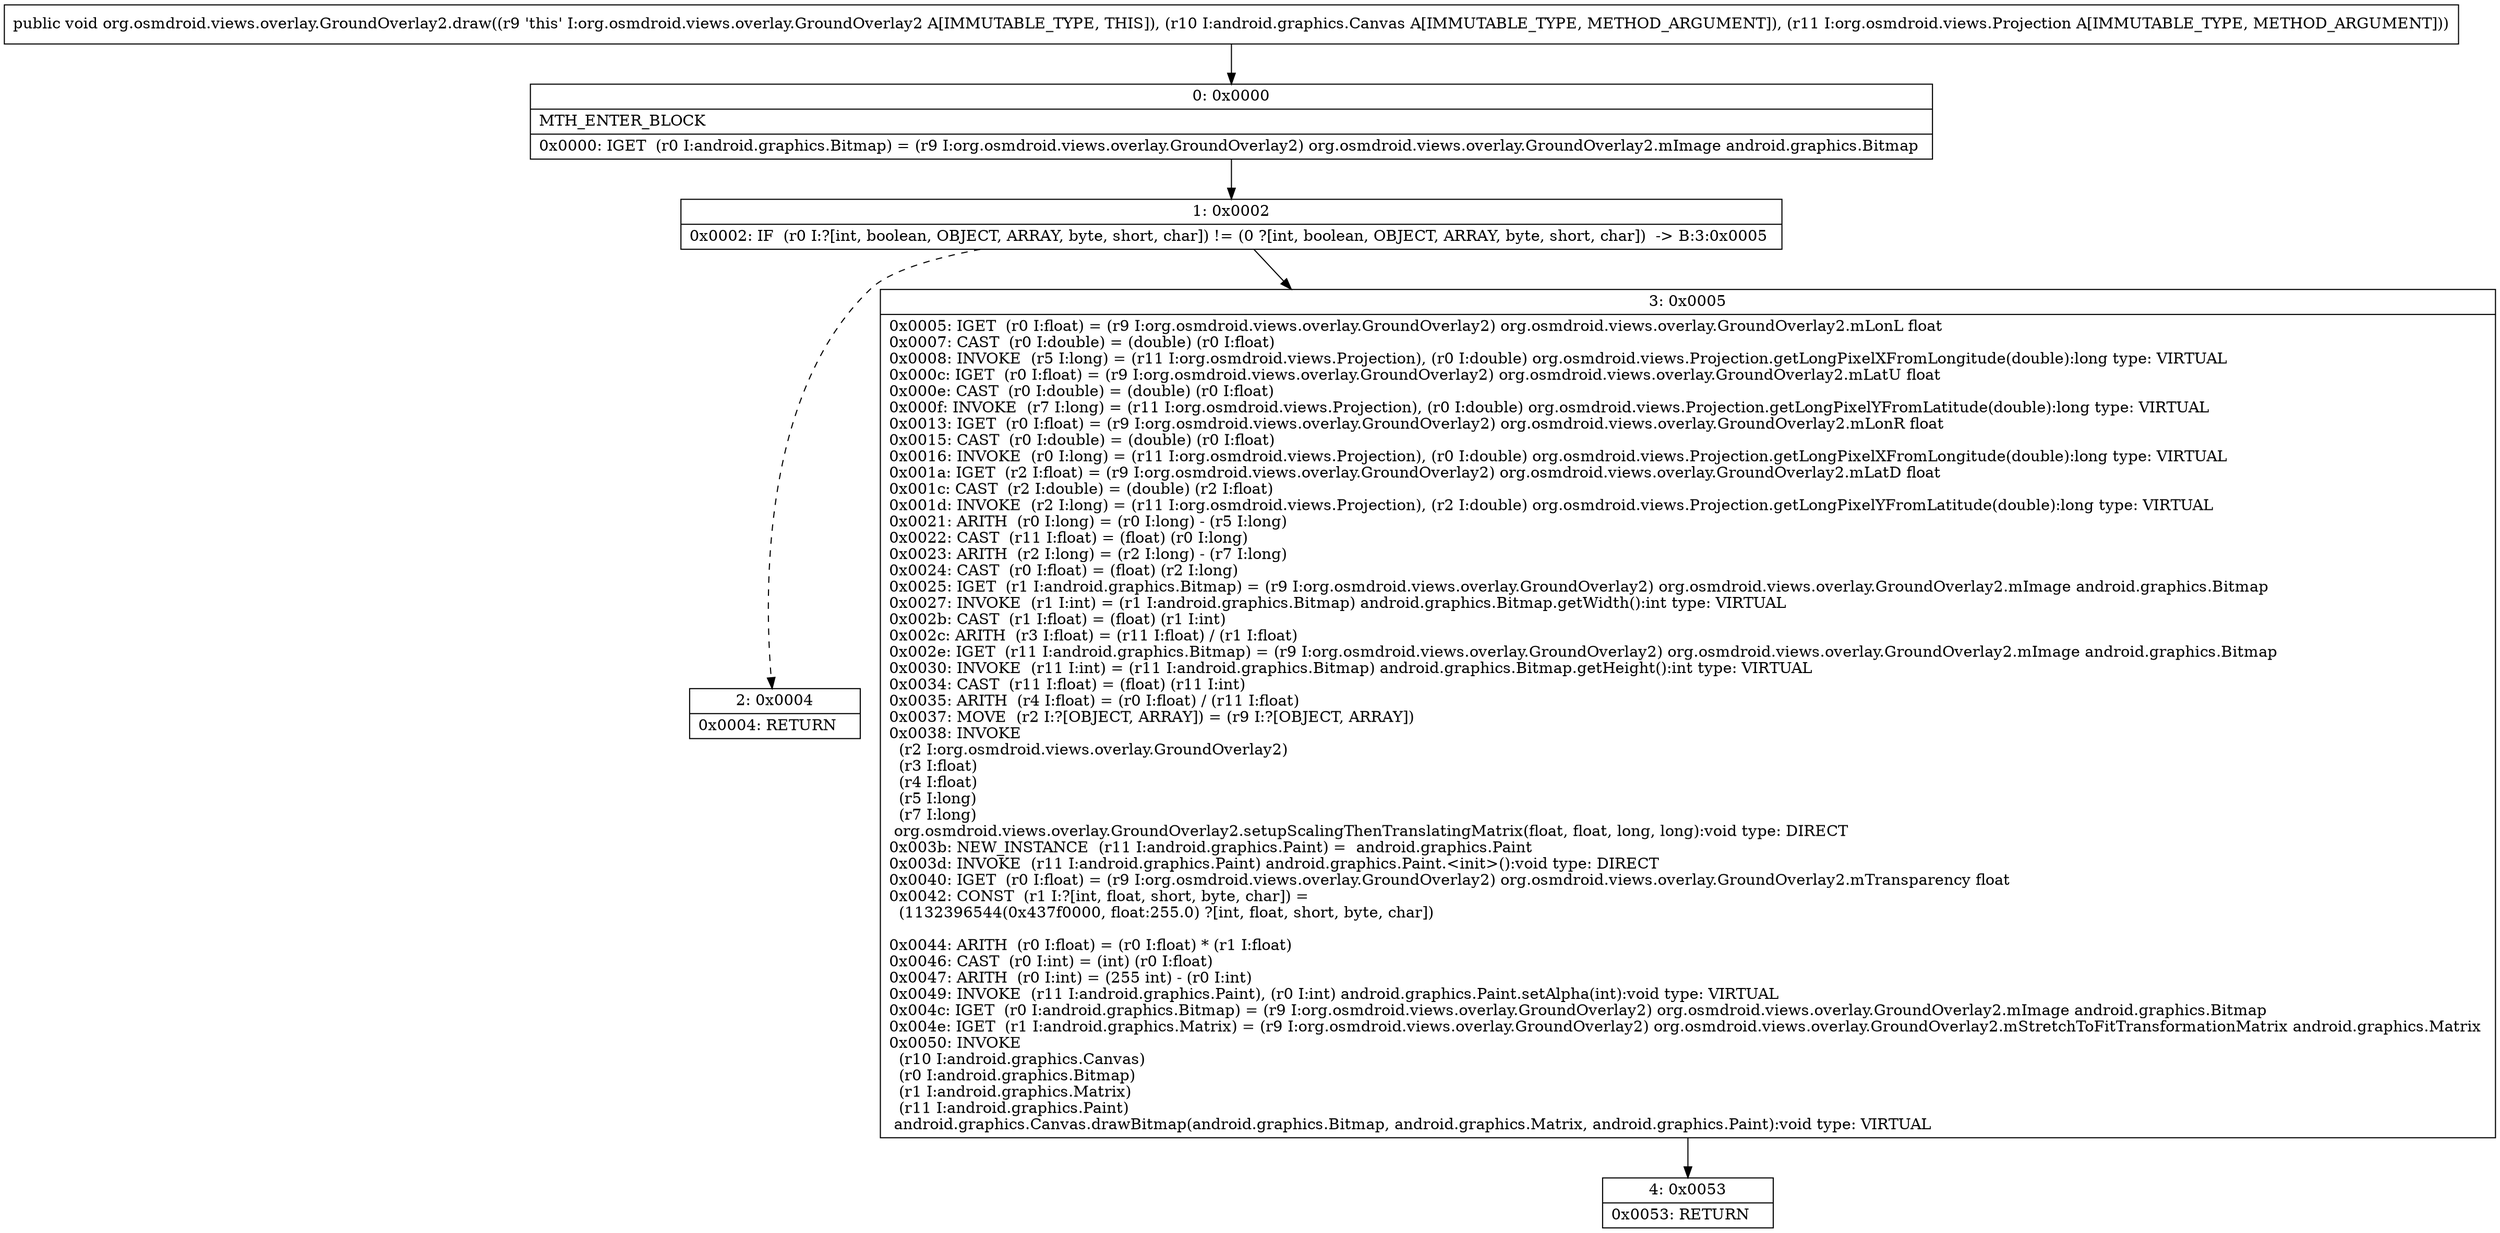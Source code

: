 digraph "CFG fororg.osmdroid.views.overlay.GroundOverlay2.draw(Landroid\/graphics\/Canvas;Lorg\/osmdroid\/views\/Projection;)V" {
Node_0 [shape=record,label="{0\:\ 0x0000|MTH_ENTER_BLOCK\l|0x0000: IGET  (r0 I:android.graphics.Bitmap) = (r9 I:org.osmdroid.views.overlay.GroundOverlay2) org.osmdroid.views.overlay.GroundOverlay2.mImage android.graphics.Bitmap \l}"];
Node_1 [shape=record,label="{1\:\ 0x0002|0x0002: IF  (r0 I:?[int, boolean, OBJECT, ARRAY, byte, short, char]) != (0 ?[int, boolean, OBJECT, ARRAY, byte, short, char])  \-\> B:3:0x0005 \l}"];
Node_2 [shape=record,label="{2\:\ 0x0004|0x0004: RETURN   \l}"];
Node_3 [shape=record,label="{3\:\ 0x0005|0x0005: IGET  (r0 I:float) = (r9 I:org.osmdroid.views.overlay.GroundOverlay2) org.osmdroid.views.overlay.GroundOverlay2.mLonL float \l0x0007: CAST  (r0 I:double) = (double) (r0 I:float) \l0x0008: INVOKE  (r5 I:long) = (r11 I:org.osmdroid.views.Projection), (r0 I:double) org.osmdroid.views.Projection.getLongPixelXFromLongitude(double):long type: VIRTUAL \l0x000c: IGET  (r0 I:float) = (r9 I:org.osmdroid.views.overlay.GroundOverlay2) org.osmdroid.views.overlay.GroundOverlay2.mLatU float \l0x000e: CAST  (r0 I:double) = (double) (r0 I:float) \l0x000f: INVOKE  (r7 I:long) = (r11 I:org.osmdroid.views.Projection), (r0 I:double) org.osmdroid.views.Projection.getLongPixelYFromLatitude(double):long type: VIRTUAL \l0x0013: IGET  (r0 I:float) = (r9 I:org.osmdroid.views.overlay.GroundOverlay2) org.osmdroid.views.overlay.GroundOverlay2.mLonR float \l0x0015: CAST  (r0 I:double) = (double) (r0 I:float) \l0x0016: INVOKE  (r0 I:long) = (r11 I:org.osmdroid.views.Projection), (r0 I:double) org.osmdroid.views.Projection.getLongPixelXFromLongitude(double):long type: VIRTUAL \l0x001a: IGET  (r2 I:float) = (r9 I:org.osmdroid.views.overlay.GroundOverlay2) org.osmdroid.views.overlay.GroundOverlay2.mLatD float \l0x001c: CAST  (r2 I:double) = (double) (r2 I:float) \l0x001d: INVOKE  (r2 I:long) = (r11 I:org.osmdroid.views.Projection), (r2 I:double) org.osmdroid.views.Projection.getLongPixelYFromLatitude(double):long type: VIRTUAL \l0x0021: ARITH  (r0 I:long) = (r0 I:long) \- (r5 I:long) \l0x0022: CAST  (r11 I:float) = (float) (r0 I:long) \l0x0023: ARITH  (r2 I:long) = (r2 I:long) \- (r7 I:long) \l0x0024: CAST  (r0 I:float) = (float) (r2 I:long) \l0x0025: IGET  (r1 I:android.graphics.Bitmap) = (r9 I:org.osmdroid.views.overlay.GroundOverlay2) org.osmdroid.views.overlay.GroundOverlay2.mImage android.graphics.Bitmap \l0x0027: INVOKE  (r1 I:int) = (r1 I:android.graphics.Bitmap) android.graphics.Bitmap.getWidth():int type: VIRTUAL \l0x002b: CAST  (r1 I:float) = (float) (r1 I:int) \l0x002c: ARITH  (r3 I:float) = (r11 I:float) \/ (r1 I:float) \l0x002e: IGET  (r11 I:android.graphics.Bitmap) = (r9 I:org.osmdroid.views.overlay.GroundOverlay2) org.osmdroid.views.overlay.GroundOverlay2.mImage android.graphics.Bitmap \l0x0030: INVOKE  (r11 I:int) = (r11 I:android.graphics.Bitmap) android.graphics.Bitmap.getHeight():int type: VIRTUAL \l0x0034: CAST  (r11 I:float) = (float) (r11 I:int) \l0x0035: ARITH  (r4 I:float) = (r0 I:float) \/ (r11 I:float) \l0x0037: MOVE  (r2 I:?[OBJECT, ARRAY]) = (r9 I:?[OBJECT, ARRAY]) \l0x0038: INVOKE  \l  (r2 I:org.osmdroid.views.overlay.GroundOverlay2)\l  (r3 I:float)\l  (r4 I:float)\l  (r5 I:long)\l  (r7 I:long)\l org.osmdroid.views.overlay.GroundOverlay2.setupScalingThenTranslatingMatrix(float, float, long, long):void type: DIRECT \l0x003b: NEW_INSTANCE  (r11 I:android.graphics.Paint) =  android.graphics.Paint \l0x003d: INVOKE  (r11 I:android.graphics.Paint) android.graphics.Paint.\<init\>():void type: DIRECT \l0x0040: IGET  (r0 I:float) = (r9 I:org.osmdroid.views.overlay.GroundOverlay2) org.osmdroid.views.overlay.GroundOverlay2.mTransparency float \l0x0042: CONST  (r1 I:?[int, float, short, byte, char]) = \l  (1132396544(0x437f0000, float:255.0) ?[int, float, short, byte, char])\l \l0x0044: ARITH  (r0 I:float) = (r0 I:float) * (r1 I:float) \l0x0046: CAST  (r0 I:int) = (int) (r0 I:float) \l0x0047: ARITH  (r0 I:int) = (255 int) \- (r0 I:int) \l0x0049: INVOKE  (r11 I:android.graphics.Paint), (r0 I:int) android.graphics.Paint.setAlpha(int):void type: VIRTUAL \l0x004c: IGET  (r0 I:android.graphics.Bitmap) = (r9 I:org.osmdroid.views.overlay.GroundOverlay2) org.osmdroid.views.overlay.GroundOverlay2.mImage android.graphics.Bitmap \l0x004e: IGET  (r1 I:android.graphics.Matrix) = (r9 I:org.osmdroid.views.overlay.GroundOverlay2) org.osmdroid.views.overlay.GroundOverlay2.mStretchToFitTransformationMatrix android.graphics.Matrix \l0x0050: INVOKE  \l  (r10 I:android.graphics.Canvas)\l  (r0 I:android.graphics.Bitmap)\l  (r1 I:android.graphics.Matrix)\l  (r11 I:android.graphics.Paint)\l android.graphics.Canvas.drawBitmap(android.graphics.Bitmap, android.graphics.Matrix, android.graphics.Paint):void type: VIRTUAL \l}"];
Node_4 [shape=record,label="{4\:\ 0x0053|0x0053: RETURN   \l}"];
MethodNode[shape=record,label="{public void org.osmdroid.views.overlay.GroundOverlay2.draw((r9 'this' I:org.osmdroid.views.overlay.GroundOverlay2 A[IMMUTABLE_TYPE, THIS]), (r10 I:android.graphics.Canvas A[IMMUTABLE_TYPE, METHOD_ARGUMENT]), (r11 I:org.osmdroid.views.Projection A[IMMUTABLE_TYPE, METHOD_ARGUMENT])) }"];
MethodNode -> Node_0;
Node_0 -> Node_1;
Node_1 -> Node_2[style=dashed];
Node_1 -> Node_3;
Node_3 -> Node_4;
}

